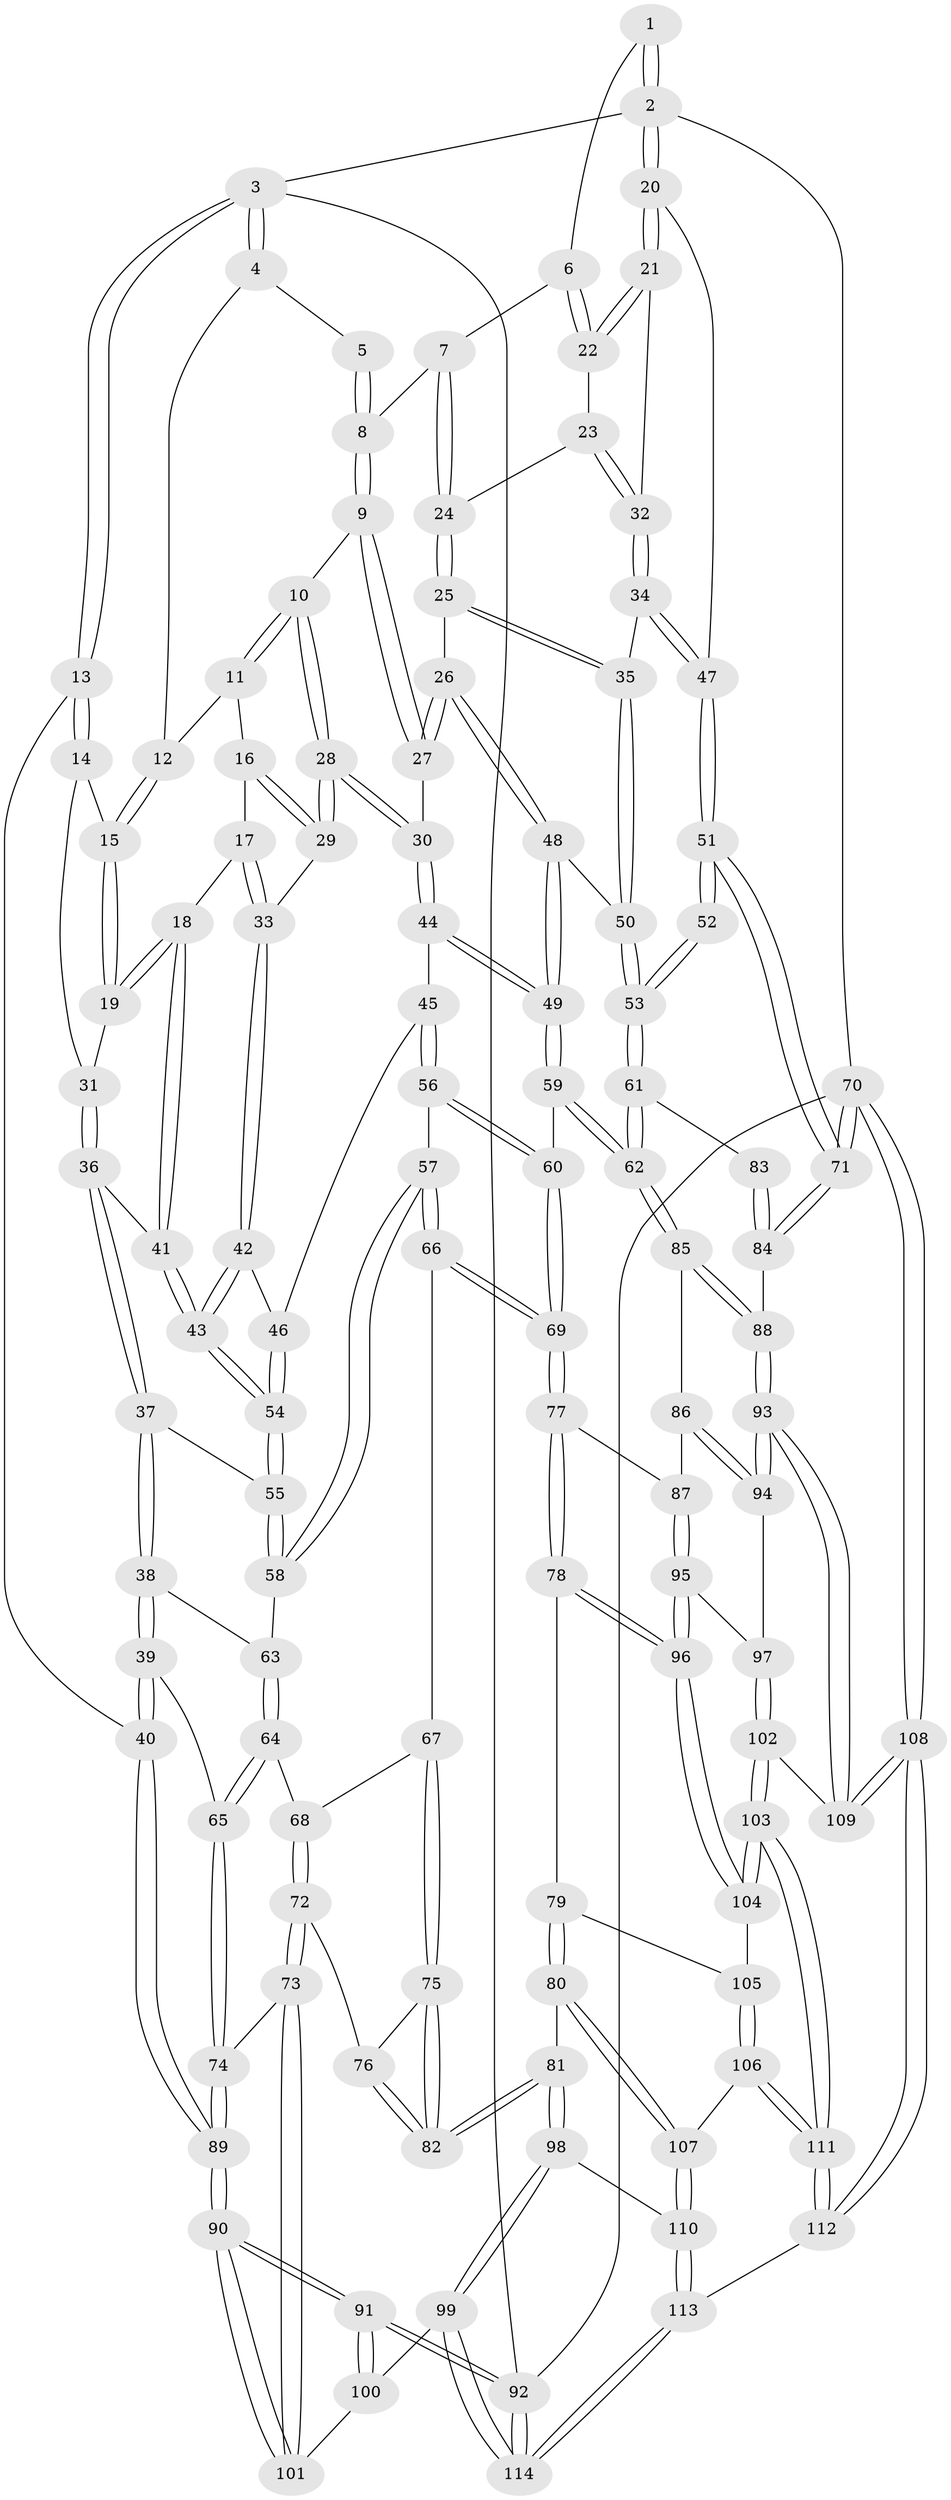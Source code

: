 // coarse degree distribution, {4: 0.2875, 3: 0.7, 2: 0.0125}
// Generated by graph-tools (version 1.1) at 2025/38/03/04/25 23:38:31]
// undirected, 114 vertices, 282 edges
graph export_dot {
  node [color=gray90,style=filled];
  1 [pos="+0.8255266060499391+0"];
  2 [pos="+1+0"];
  3 [pos="+0+0"];
  4 [pos="+0.3880267948335458+0"];
  5 [pos="+0.5625473830873291+0"];
  6 [pos="+0.823219869105588+0.039243314249647734"];
  7 [pos="+0.6730269051502205+0.07815797380863605"];
  8 [pos="+0.6598216718247438+0.07673476172861678"];
  9 [pos="+0.6442522062556157+0.10482530863388335"];
  10 [pos="+0.5173809279661278+0.10498316180770206"];
  11 [pos="+0.3946847788834435+0"];
  12 [pos="+0.3850547260988634+0"];
  13 [pos="+0+0"];
  14 [pos="+0.044143850852994077+0.08167037179224432"];
  15 [pos="+0.24828879564076778+0.026466926439463023"];
  16 [pos="+0.387611421680548+0.0811652267473597"];
  17 [pos="+0.3497921325011496+0.17971199929593834"];
  18 [pos="+0.26350904406724884+0.20023396640869245"];
  19 [pos="+0.2319393458810372+0.17079039258068937"];
  20 [pos="+1+0.019528924577056687"];
  21 [pos="+1+0.11821202687862303"];
  22 [pos="+0.8513446649807673+0.09916770972420041"];
  23 [pos="+0.8294843715562564+0.1393134571157253"];
  24 [pos="+0.7886033873121027+0.17388600022536493"];
  25 [pos="+0.7648793148087688+0.21471498838860217"];
  26 [pos="+0.7125788860354884+0.24180978468042347"];
  27 [pos="+0.6412594937233939+0.18037556485309397"];
  28 [pos="+0.5073239414495291+0.2243642440911773"];
  29 [pos="+0.48506310732884755+0.22012531392335505"];
  30 [pos="+0.5124907184971808+0.22941569592751052"];
  31 [pos="+0.1384167747635045+0.19149001076487943"];
  32 [pos="+0.9151628140110188+0.2613683542926271"];
  33 [pos="+0.40891521552316584+0.22836903114127474"];
  34 [pos="+0.9130530026861584+0.26963250813902456"];
  35 [pos="+0.8803463196085496+0.31329571875519735"];
  36 [pos="+0.09263048038909846+0.30186178712903244"];
  37 [pos="+0.0859680675318289+0.3140780736350657"];
  38 [pos="+0.00802465241068121+0.3620216366632694"];
  39 [pos="+0+0.4225825835977988"];
  40 [pos="+0+0.4219719476285191"];
  41 [pos="+0.26816726323472967+0.24655491169802046"];
  42 [pos="+0.38164664188553193+0.2724889487418712"];
  43 [pos="+0.29115520279630275+0.33544398905204603"];
  44 [pos="+0.5306194487746013+0.32205906723512123"];
  45 [pos="+0.4632125672435544+0.36023145608238716"];
  46 [pos="+0.4575896995815066+0.35861147396442195"];
  47 [pos="+1+0.3649325501415419"];
  48 [pos="+0.6879097386487707+0.3412806734499859"];
  49 [pos="+0.6439557617495011+0.39829074483599747"];
  50 [pos="+0.8771146051474464+0.3438835423154972"];
  51 [pos="+1+0.5211464197293268"];
  52 [pos="+1+0.4967096969744877"];
  53 [pos="+0.8883308284044509+0.3729561584392223"];
  54 [pos="+0.28733128907330413+0.35536710025803114"];
  55 [pos="+0.2841311633657647+0.3607106860295785"];
  56 [pos="+0.42446260278327286+0.4939389010266321"];
  57 [pos="+0.3450154688734444+0.4732695390535412"];
  58 [pos="+0.28367448613386287+0.4189986689622388"];
  59 [pos="+0.6611921299314208+0.521112398928178"];
  60 [pos="+0.4628908363701899+0.5362015884582092"];
  61 [pos="+0.701404469461054+0.5432422533628775"];
  62 [pos="+0.6852960492221645+0.5473149449290287"];
  63 [pos="+0.2316126429851243+0.4579937204214547"];
  64 [pos="+0.1818952856561895+0.5458637234778625"];
  65 [pos="+0.0875495124263737+0.5545071764668777"];
  66 [pos="+0.29051188136199513+0.6020648992455564"];
  67 [pos="+0.27223907222955085+0.6067178618298943"];
  68 [pos="+0.2056866575424879+0.5712412571848073"];
  69 [pos="+0.41312802490537903+0.6488317005425319"];
  70 [pos="+1+1"];
  71 [pos="+1+0.6737972011719262"];
  72 [pos="+0.16614268597582146+0.7265928064154467"];
  73 [pos="+0.11828922617084202+0.7400523608045717"];
  74 [pos="+0.11429689502700863+0.734530428256726"];
  75 [pos="+0.27110831605887714+0.6123267153736539"];
  76 [pos="+0.20418158962274854+0.7273939107644004"];
  77 [pos="+0.4180603057319445+0.6794407384124563"];
  78 [pos="+0.4115760120459752+0.7122236054426315"];
  79 [pos="+0.3616887980458144+0.7689479097227273"];
  80 [pos="+0.3535478584615737+0.7756795614425367"];
  81 [pos="+0.3177438137622509+0.7818528173334"];
  82 [pos="+0.3173826381985754+0.7815766316394298"];
  83 [pos="+0.8552692061374813+0.554229697159266"];
  84 [pos="+0.9154857416629478+0.7439258135771959"];
  85 [pos="+0.6851730376017742+0.5849275960589158"];
  86 [pos="+0.6539412337641933+0.6534979500118557"];
  87 [pos="+0.6425023475048165+0.669425784004881"];
  88 [pos="+0.8805038106621158+0.7612504724340777"];
  89 [pos="+0+0.6099143630949329"];
  90 [pos="+0+0.7283531980629863"];
  91 [pos="+0+1"];
  92 [pos="+0+1"];
  93 [pos="+0.8300801427595861+0.854114898860959"];
  94 [pos="+0.7776585522016035+0.8207263032690891"];
  95 [pos="+0.6247492254711074+0.7214688020735841"];
  96 [pos="+0.562766123525733+0.8002488749724238"];
  97 [pos="+0.6865824801731302+0.8006839711456053"];
  98 [pos="+0.24034875820593482+0.909327818725418"];
  99 [pos="+0.23395584195765184+0.9127541764229865"];
  100 [pos="+0.10074999568403281+0.8602789133782295"];
  101 [pos="+0.10686809252511312+0.7822156632824109"];
  102 [pos="+0.6447307052896875+0.9512366694874914"];
  103 [pos="+0.6109102128782112+0.9749782425541645"];
  104 [pos="+0.5608528869041531+0.8275355148538279"];
  105 [pos="+0.4901559056879478+0.8407790306095124"];
  106 [pos="+0.4263414255150318+0.8859587588978414"];
  107 [pos="+0.40478234476711106+0.8756590001963793"];
  108 [pos="+1+1"];
  109 [pos="+0.8291417437754331+0.8637642981654047"];
  110 [pos="+0.34568614835934663+0.9472468094959208"];
  111 [pos="+0.5691021423462206+1"];
  112 [pos="+0.5562584665732361+1"];
  113 [pos="+0.5098010070115491+1"];
  114 [pos="+0.18928860564967337+1"];
  1 -- 2;
  1 -- 2;
  1 -- 6;
  2 -- 3;
  2 -- 20;
  2 -- 20;
  2 -- 70;
  3 -- 4;
  3 -- 4;
  3 -- 13;
  3 -- 13;
  3 -- 92;
  4 -- 5;
  4 -- 12;
  5 -- 8;
  5 -- 8;
  6 -- 7;
  6 -- 22;
  6 -- 22;
  7 -- 8;
  7 -- 24;
  7 -- 24;
  8 -- 9;
  8 -- 9;
  9 -- 10;
  9 -- 27;
  9 -- 27;
  10 -- 11;
  10 -- 11;
  10 -- 28;
  10 -- 28;
  11 -- 12;
  11 -- 16;
  12 -- 15;
  12 -- 15;
  13 -- 14;
  13 -- 14;
  13 -- 40;
  14 -- 15;
  14 -- 31;
  15 -- 19;
  15 -- 19;
  16 -- 17;
  16 -- 29;
  16 -- 29;
  17 -- 18;
  17 -- 33;
  17 -- 33;
  18 -- 19;
  18 -- 19;
  18 -- 41;
  18 -- 41;
  19 -- 31;
  20 -- 21;
  20 -- 21;
  20 -- 47;
  21 -- 22;
  21 -- 22;
  21 -- 32;
  22 -- 23;
  23 -- 24;
  23 -- 32;
  23 -- 32;
  24 -- 25;
  24 -- 25;
  25 -- 26;
  25 -- 35;
  25 -- 35;
  26 -- 27;
  26 -- 27;
  26 -- 48;
  26 -- 48;
  27 -- 30;
  28 -- 29;
  28 -- 29;
  28 -- 30;
  28 -- 30;
  29 -- 33;
  30 -- 44;
  30 -- 44;
  31 -- 36;
  31 -- 36;
  32 -- 34;
  32 -- 34;
  33 -- 42;
  33 -- 42;
  34 -- 35;
  34 -- 47;
  34 -- 47;
  35 -- 50;
  35 -- 50;
  36 -- 37;
  36 -- 37;
  36 -- 41;
  37 -- 38;
  37 -- 38;
  37 -- 55;
  38 -- 39;
  38 -- 39;
  38 -- 63;
  39 -- 40;
  39 -- 40;
  39 -- 65;
  40 -- 89;
  40 -- 89;
  41 -- 43;
  41 -- 43;
  42 -- 43;
  42 -- 43;
  42 -- 46;
  43 -- 54;
  43 -- 54;
  44 -- 45;
  44 -- 49;
  44 -- 49;
  45 -- 46;
  45 -- 56;
  45 -- 56;
  46 -- 54;
  46 -- 54;
  47 -- 51;
  47 -- 51;
  48 -- 49;
  48 -- 49;
  48 -- 50;
  49 -- 59;
  49 -- 59;
  50 -- 53;
  50 -- 53;
  51 -- 52;
  51 -- 52;
  51 -- 71;
  51 -- 71;
  52 -- 53;
  52 -- 53;
  53 -- 61;
  53 -- 61;
  54 -- 55;
  54 -- 55;
  55 -- 58;
  55 -- 58;
  56 -- 57;
  56 -- 60;
  56 -- 60;
  57 -- 58;
  57 -- 58;
  57 -- 66;
  57 -- 66;
  58 -- 63;
  59 -- 60;
  59 -- 62;
  59 -- 62;
  60 -- 69;
  60 -- 69;
  61 -- 62;
  61 -- 62;
  61 -- 83;
  62 -- 85;
  62 -- 85;
  63 -- 64;
  63 -- 64;
  64 -- 65;
  64 -- 65;
  64 -- 68;
  65 -- 74;
  65 -- 74;
  66 -- 67;
  66 -- 69;
  66 -- 69;
  67 -- 68;
  67 -- 75;
  67 -- 75;
  68 -- 72;
  68 -- 72;
  69 -- 77;
  69 -- 77;
  70 -- 71;
  70 -- 71;
  70 -- 108;
  70 -- 108;
  70 -- 92;
  71 -- 84;
  71 -- 84;
  72 -- 73;
  72 -- 73;
  72 -- 76;
  73 -- 74;
  73 -- 101;
  73 -- 101;
  74 -- 89;
  74 -- 89;
  75 -- 76;
  75 -- 82;
  75 -- 82;
  76 -- 82;
  76 -- 82;
  77 -- 78;
  77 -- 78;
  77 -- 87;
  78 -- 79;
  78 -- 96;
  78 -- 96;
  79 -- 80;
  79 -- 80;
  79 -- 105;
  80 -- 81;
  80 -- 107;
  80 -- 107;
  81 -- 82;
  81 -- 82;
  81 -- 98;
  81 -- 98;
  83 -- 84;
  83 -- 84;
  84 -- 88;
  85 -- 86;
  85 -- 88;
  85 -- 88;
  86 -- 87;
  86 -- 94;
  86 -- 94;
  87 -- 95;
  87 -- 95;
  88 -- 93;
  88 -- 93;
  89 -- 90;
  89 -- 90;
  90 -- 91;
  90 -- 91;
  90 -- 101;
  90 -- 101;
  91 -- 92;
  91 -- 92;
  91 -- 100;
  91 -- 100;
  92 -- 114;
  92 -- 114;
  93 -- 94;
  93 -- 94;
  93 -- 109;
  93 -- 109;
  94 -- 97;
  95 -- 96;
  95 -- 96;
  95 -- 97;
  96 -- 104;
  96 -- 104;
  97 -- 102;
  97 -- 102;
  98 -- 99;
  98 -- 99;
  98 -- 110;
  99 -- 100;
  99 -- 114;
  99 -- 114;
  100 -- 101;
  102 -- 103;
  102 -- 103;
  102 -- 109;
  103 -- 104;
  103 -- 104;
  103 -- 111;
  103 -- 111;
  104 -- 105;
  105 -- 106;
  105 -- 106;
  106 -- 107;
  106 -- 111;
  106 -- 111;
  107 -- 110;
  107 -- 110;
  108 -- 109;
  108 -- 109;
  108 -- 112;
  108 -- 112;
  110 -- 113;
  110 -- 113;
  111 -- 112;
  111 -- 112;
  112 -- 113;
  113 -- 114;
  113 -- 114;
}
